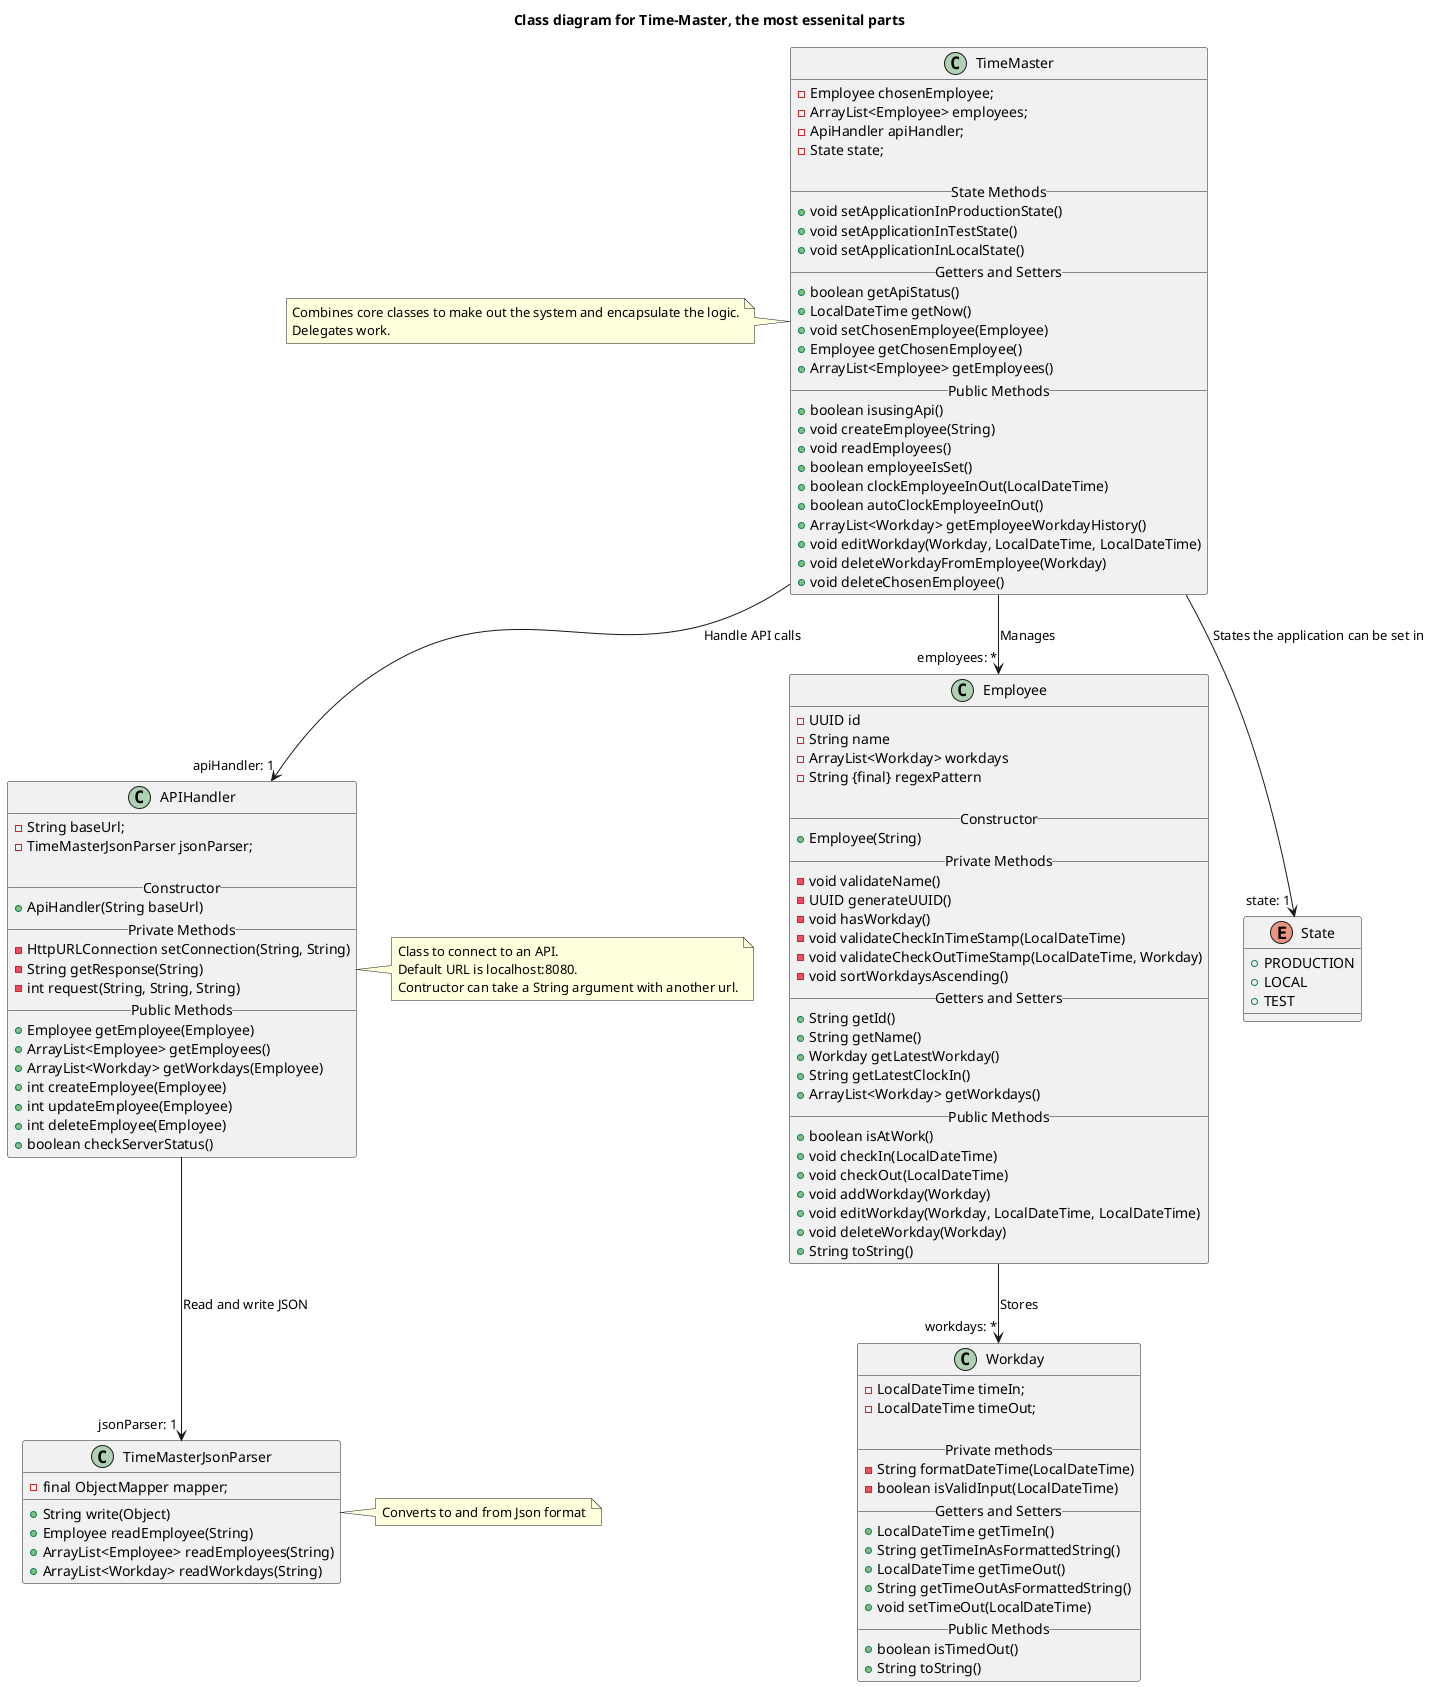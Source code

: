 @startuml Time Master

title Class diagram for Time-Master, the most essenital parts

class TimeMaster {
  - Employee chosenEmployee;
  - ArrayList<Employee> employees;
  - ApiHandler apiHandler;
  - State state;

  __State Methods__
  + void setApplicationInProductionState()
  + void setApplicationInTestState()
  + void setApplicationInLocalState()
  __Getters and Setters__
  + boolean getApiStatus()
  + LocalDateTime getNow()
  + void setChosenEmployee(Employee)
  + Employee getChosenEmployee()
  + ArrayList<Employee> getEmployees()
  __Public Methods__
  + boolean isusingApi()
  + void createEmployee(String)
  + void readEmployees()
  + boolean employeeIsSet()
  + boolean clockEmployeeInOut(LocalDateTime) 
  + boolean autoClockEmployeeInOut() 
  + ArrayList<Workday> getEmployeeWorkdayHistory() 
  + void editWorkday(Workday, LocalDateTime, LocalDateTime)
  + void deleteWorkdayFromEmployee(Workday)
  + void deleteChosenEmployee()
}
note left: Combines core classes to make out the system and encapsulate the logic.\nDelegates work.

class Employee{
  - UUID id
  - String name
  - ArrayList<Workday> workdays
  - String {final} regexPattern

  __Constructor__
  + Employee(String)
  __Private Methods__
  - void validateName()
  - UUID generateUUID()
  - void hasWorkday()
  - void validateCheckInTimeStamp(LocalDateTime)
  - void validateCheckOutTimeStamp(LocalDateTime, Workday)
  - void sortWorkdaysAscending()
  __Getters and Setters__
  + String getId()
  + String getName()
  + Workday getLatestWorkday()
  + String getLatestClockIn()
  + ArrayList<Workday> getWorkdays()
  __Public Methods__
  + boolean isAtWork()
  + void checkIn(LocalDateTime)
  + void checkOut(LocalDateTime)
  + void addWorkday(Workday)
  + void editWorkday(Workday, LocalDateTime, LocalDateTime)
  + void deleteWorkday(Workday)
  + String toString()
}

class Workday{
  - LocalDateTime timeIn;
  - LocalDateTime timeOut;

  __Private methods__
  - String formatDateTime(LocalDateTime)
  - boolean isValidInput(LocalDateTime)
  __Getters and Setters__
  + LocalDateTime getTimeIn()
  + String getTimeInAsFormattedString() 
  + LocalDateTime getTimeOut()
  + String getTimeOutAsFormattedString()
  + void setTimeOut(LocalDateTime)
  __Public Methods__
  + boolean isTimedOut()
  + String toString()
}


class APIHandler{
  - String baseUrl;
  - TimeMasterJsonParser jsonParser;

  __Constructor__
  + ApiHandler(String baseUrl) 
  __Private Methods__
  - HttpURLConnection setConnection(String, String)
  - String getResponse(String)
  - int request(String, String, String)
  __Public Methods__
  + Employee getEmployee(Employee)
  + ArrayList<Employee> getEmployees()
  + ArrayList<Workday> getWorkdays(Employee)
  + int createEmployee(Employee)
  + int updateEmployee(Employee)
  + int deleteEmployee(Employee)
  + boolean checkServerStatus()
}
note right: Class to connect to an API.\nDefault URL is localhost:8080.\nContructor can take a String argument with another url.


class TimeMasterJsonParser{
  - final ObjectMapper mapper;

  + String write(Object)
  + Employee readEmployee(String)
  + ArrayList<Employee> readEmployees(String) 
  + ArrayList<Workday> readWorkdays(String) 
}
note right: Converts to and from Json format

enum State {
  + PRODUCTION
  + LOCAL
  + TEST
} 


TimeMaster --> "employees: *" Employee : Manages
TimeMaster --> "state: 1" State : States the application can be set in
Employee --> "workdays: *" Workday : Stores
TimeMaster --> "apiHandler: 1" APIHandler : Handle API calls
APIHandler --> "jsonParser: 1" TimeMasterJsonParser : Read and write JSON


@enduml